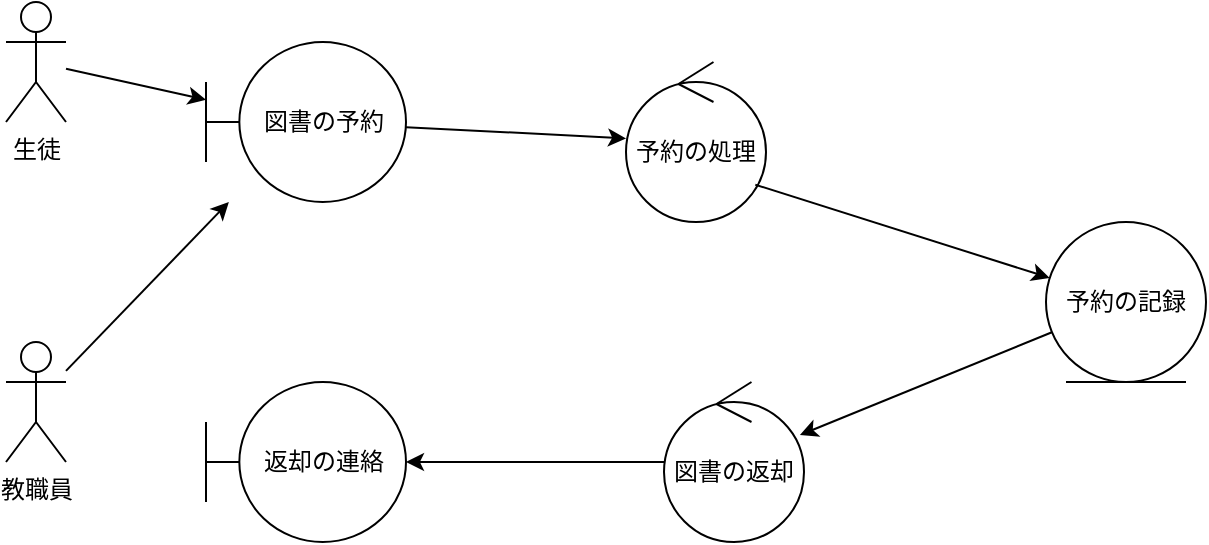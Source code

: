 <mxfile version="28.2.3">
  <diagram id="vqQvpvhE6BTxfRAIwrZd" name="ページ1">
    <mxGraphModel dx="786" dy="417" grid="1" gridSize="10" guides="1" tooltips="1" connect="1" arrows="1" fold="1" page="1" pageScale="1" pageWidth="827" pageHeight="1169" math="0" shadow="0">
      <root>
        <mxCell id="0" />
        <mxCell id="1" parent="0" />
        <mxCell id="sSED0naCx4f7dk0FFcHF-1" value="生徒&lt;div&gt;&lt;br&gt;&lt;/div&gt;" style="shape=umlActor;verticalLabelPosition=bottom;verticalAlign=top;html=1;outlineConnect=0;" vertex="1" parent="1">
          <mxGeometry x="50" y="60" width="30" height="60" as="geometry" />
        </mxCell>
        <mxCell id="sSED0naCx4f7dk0FFcHF-2" value="教職員&lt;div&gt;&lt;br&gt;&lt;/div&gt;" style="shape=umlActor;verticalLabelPosition=bottom;verticalAlign=top;html=1;outlineConnect=0;" vertex="1" parent="1">
          <mxGeometry x="50" y="230" width="30" height="60" as="geometry" />
        </mxCell>
        <mxCell id="sSED0naCx4f7dk0FFcHF-4" value="図書の予約" style="shape=umlBoundary;whiteSpace=wrap;html=1;" vertex="1" parent="1">
          <mxGeometry x="150" y="80" width="100" height="80" as="geometry" />
        </mxCell>
        <mxCell id="sSED0naCx4f7dk0FFcHF-5" value="返却の連絡" style="shape=umlBoundary;whiteSpace=wrap;html=1;" vertex="1" parent="1">
          <mxGeometry x="150" y="250" width="100" height="80" as="geometry" />
        </mxCell>
        <mxCell id="sSED0naCx4f7dk0FFcHF-6" value="予約の処理" style="ellipse;shape=umlControl;whiteSpace=wrap;html=1;" vertex="1" parent="1">
          <mxGeometry x="360" y="90" width="70" height="80" as="geometry" />
        </mxCell>
        <mxCell id="sSED0naCx4f7dk0FFcHF-7" value="図書の返却" style="ellipse;shape=umlControl;whiteSpace=wrap;html=1;" vertex="1" parent="1">
          <mxGeometry x="379" y="250" width="70" height="80" as="geometry" />
        </mxCell>
        <mxCell id="sSED0naCx4f7dk0FFcHF-8" value="予約の記録" style="ellipse;shape=umlEntity;whiteSpace=wrap;html=1;" vertex="1" parent="1">
          <mxGeometry x="570" y="170" width="80" height="80" as="geometry" />
        </mxCell>
        <mxCell id="sSED0naCx4f7dk0FFcHF-9" value="" style="endArrow=classic;html=1;rounded=0;" edge="1" parent="1" source="sSED0naCx4f7dk0FFcHF-1" target="sSED0naCx4f7dk0FFcHF-4">
          <mxGeometry width="50" height="50" relative="1" as="geometry">
            <mxPoint x="100" y="140" as="sourcePoint" />
            <mxPoint x="150" y="90" as="targetPoint" />
          </mxGeometry>
        </mxCell>
        <mxCell id="sSED0naCx4f7dk0FFcHF-10" value="" style="endArrow=classic;html=1;rounded=0;" edge="1" parent="1" source="sSED0naCx4f7dk0FFcHF-4" target="sSED0naCx4f7dk0FFcHF-6">
          <mxGeometry width="50" height="50" relative="1" as="geometry">
            <mxPoint x="300" y="190" as="sourcePoint" />
            <mxPoint x="350" y="140" as="targetPoint" />
          </mxGeometry>
        </mxCell>
        <mxCell id="sSED0naCx4f7dk0FFcHF-11" value="" style="endArrow=classic;html=1;rounded=0;" edge="1" parent="1" source="sSED0naCx4f7dk0FFcHF-8" target="sSED0naCx4f7dk0FFcHF-7">
          <mxGeometry width="50" height="50" relative="1" as="geometry">
            <mxPoint x="490" y="240" as="sourcePoint" />
            <mxPoint x="540" y="190" as="targetPoint" />
          </mxGeometry>
        </mxCell>
        <mxCell id="sSED0naCx4f7dk0FFcHF-12" value="" style="endArrow=classic;html=1;rounded=0;exitX=0.924;exitY=0.767;exitDx=0;exitDy=0;exitPerimeter=0;" edge="1" parent="1" source="sSED0naCx4f7dk0FFcHF-6" target="sSED0naCx4f7dk0FFcHF-8">
          <mxGeometry width="50" height="50" relative="1" as="geometry">
            <mxPoint x="490" y="200" as="sourcePoint" />
            <mxPoint x="540" y="150" as="targetPoint" />
          </mxGeometry>
        </mxCell>
        <mxCell id="sSED0naCx4f7dk0FFcHF-13" value="" style="endArrow=classic;html=1;rounded=0;" edge="1" parent="1" source="sSED0naCx4f7dk0FFcHF-7" target="sSED0naCx4f7dk0FFcHF-5">
          <mxGeometry width="50" height="50" relative="1" as="geometry">
            <mxPoint x="320" y="330" as="sourcePoint" />
            <mxPoint x="370" y="280" as="targetPoint" />
          </mxGeometry>
        </mxCell>
        <mxCell id="sSED0naCx4f7dk0FFcHF-14" value="" style="endArrow=classic;html=1;rounded=0;" edge="1" parent="1" source="sSED0naCx4f7dk0FFcHF-2" target="sSED0naCx4f7dk0FFcHF-4">
          <mxGeometry width="50" height="50" relative="1" as="geometry">
            <mxPoint x="110" y="330" as="sourcePoint" />
            <mxPoint x="160" y="280" as="targetPoint" />
          </mxGeometry>
        </mxCell>
      </root>
    </mxGraphModel>
  </diagram>
</mxfile>
